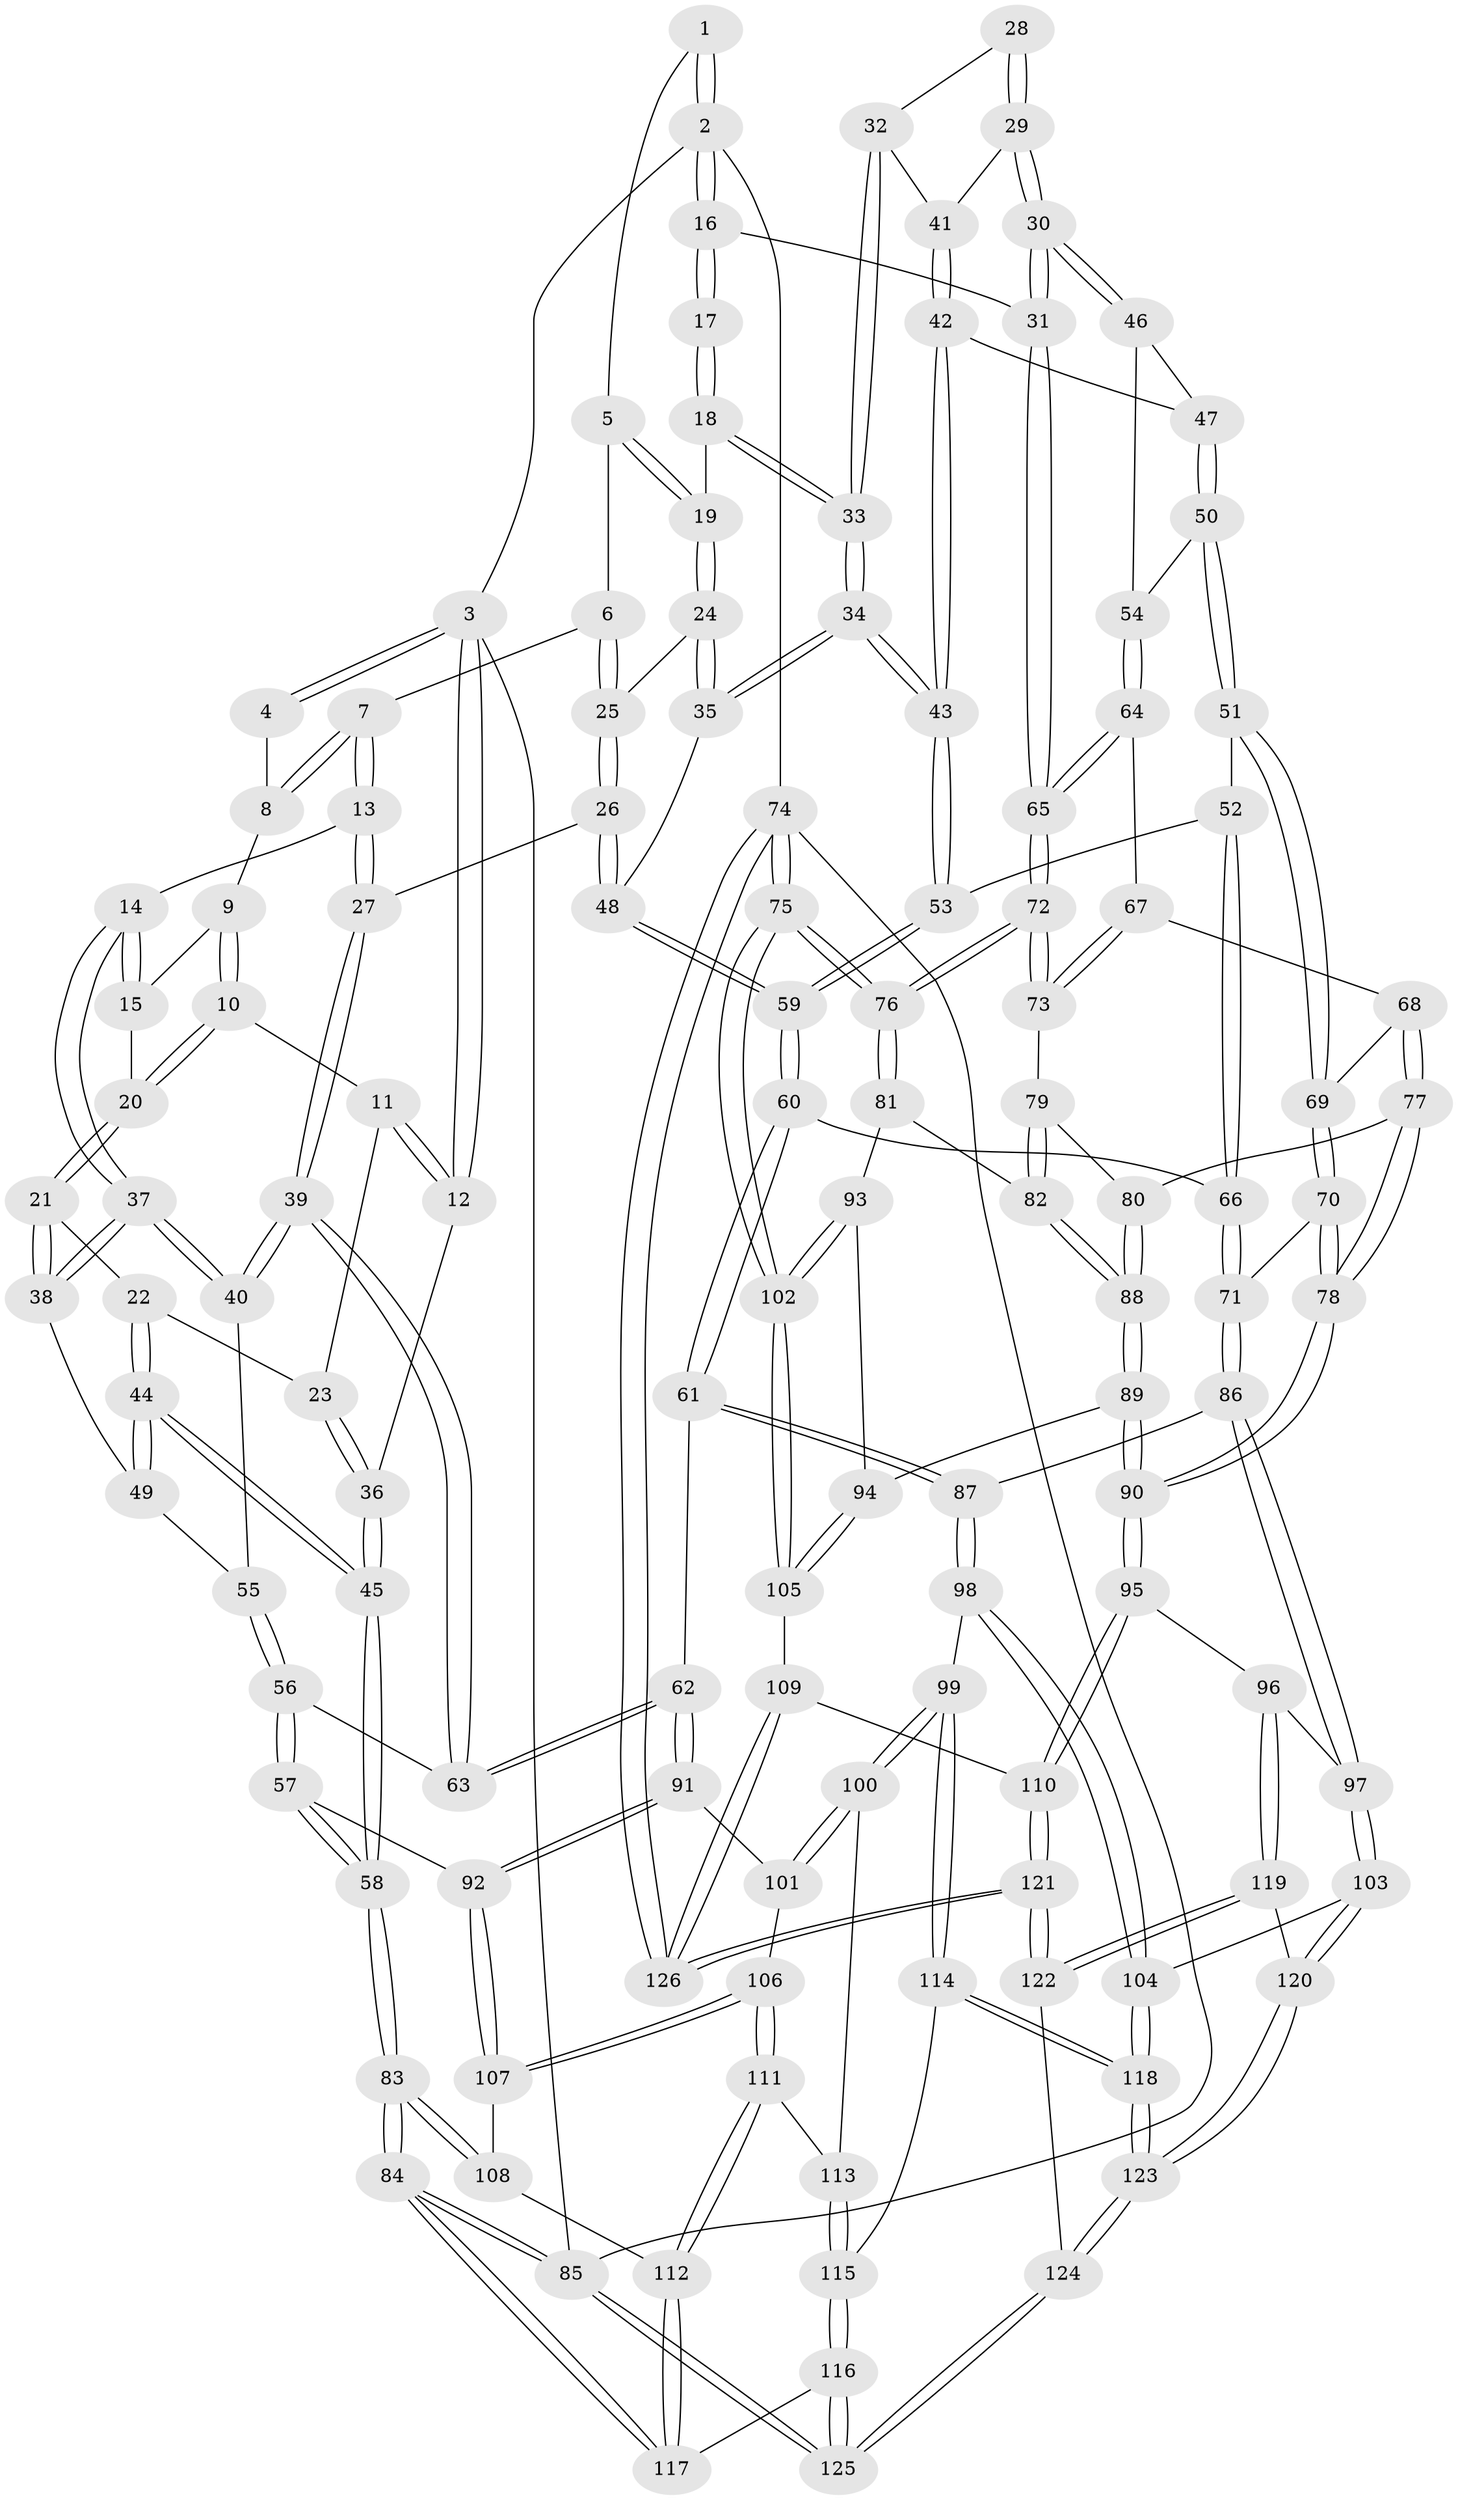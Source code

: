 // Generated by graph-tools (version 1.1) at 2025/17/03/09/25 04:17:09]
// undirected, 126 vertices, 312 edges
graph export_dot {
graph [start="1"]
  node [color=gray90,style=filled];
  1 [pos="+0.6206407109270797+0"];
  2 [pos="+1+0"];
  3 [pos="+0+0"];
  4 [pos="+0.21568494430768384+0"];
  5 [pos="+0.6194582326835799+0"];
  6 [pos="+0.387129038034606+0.11718538936260774"];
  7 [pos="+0.3576976871556431+0.11240133955542915"];
  8 [pos="+0.2323464549866081+0"];
  9 [pos="+0.2048877523048441+0.015422145892511716"];
  10 [pos="+0.11334591151777908+0.12401742824564244"];
  11 [pos="+0.10538891318248772+0.1251661659794936"];
  12 [pos="+0+0"];
  13 [pos="+0.3110676170231312+0.18090727528746678"];
  14 [pos="+0.27122280898703677+0.19269147496151176"];
  15 [pos="+0.22908442088188807+0.1522236309517657"];
  16 [pos="+1+0.0035100639964893354"];
  17 [pos="+0.7079171047129869+0.07164493891489765"];
  18 [pos="+0.69810327728815+0.06917525150093032"];
  19 [pos="+0.6426213749897935+0.025251434255882135"];
  20 [pos="+0.1546194207841322+0.19187159273031992"];
  21 [pos="+0.15759273553198527+0.254204258973762"];
  22 [pos="+0.05601130728731973+0.24687646294599153"];
  23 [pos="+0.055133872437396945+0.17220941879533583"];
  24 [pos="+0.6129648552456141+0.09814031131449967"];
  25 [pos="+0.47807999356875874+0.22608310180015492"];
  26 [pos="+0.4670449738663909+0.29480992636521963"];
  27 [pos="+0.37722515709884585+0.2882785614605627"];
  28 [pos="+0.8269298713419915+0.12237893480223744"];
  29 [pos="+1+0.13384790919072156"];
  30 [pos="+1+0.10041574843281689"];
  31 [pos="+1+0.08445513308137578"];
  32 [pos="+0.8107710587309532+0.2126111052264712"];
  33 [pos="+0.7623021410986848+0.21014383767391445"];
  34 [pos="+0.7001550388572769+0.3298055865566476"];
  35 [pos="+0.6607371575449213+0.30387432713789225"];
  36 [pos="+0+0.02657602565338564"];
  37 [pos="+0.2071002761095886+0.3039492008243928"];
  38 [pos="+0.19415003926545601+0.2933411900352693"];
  39 [pos="+0.23273186195089163+0.3545998831660258"];
  40 [pos="+0.21502774323062152+0.3235505171533748"];
  41 [pos="+0.821524261405264+0.21667220036953702"];
  42 [pos="+0.8473260143227327+0.3054256164963141"];
  43 [pos="+0.7127348338047587+0.3529562760856848"];
  44 [pos="+0+0.31182036998989754"];
  45 [pos="+0+0.3465213829981872"];
  46 [pos="+0.8724443573633465+0.30977553527713675"];
  47 [pos="+0.8562236137770283+0.3074041133090345"];
  48 [pos="+0.4760076143892393+0.30958805150482227"];
  49 [pos="+0.019694156002497056+0.3318393548886941"];
  50 [pos="+0.8270298248346366+0.43267809247694855"];
  51 [pos="+0.8054985660273831+0.44451512577420044"];
  52 [pos="+0.7136131827039411+0.37277277691676386"];
  53 [pos="+0.7131277399579323+0.3682285627992866"];
  54 [pos="+0.8962945144593081+0.40110214543376005"];
  55 [pos="+0.05111684968741497+0.3525875297254124"];
  56 [pos="+0.17185182135902277+0.49942842671198284"];
  57 [pos="+0.060383399070692574+0.5445907806289614"];
  58 [pos="+0+0.5327468023113346"];
  59 [pos="+0.4747331074145541+0.40241969634868335"];
  60 [pos="+0.47338264591024054+0.4161009251958488"];
  61 [pos="+0.3716255752348338+0.5321464853439535"];
  62 [pos="+0.25388433450768366+0.5128662620561069"];
  63 [pos="+0.2254953404950268+0.4913686110780757"];
  64 [pos="+0.9747003475010619+0.4303335702759208"];
  65 [pos="+1+0.4432065284149478"];
  66 [pos="+0.6337944156384379+0.4938053193497812"];
  67 [pos="+0.8832943204203886+0.49326981970451084"];
  68 [pos="+0.8375506799138749+0.4998808686708063"];
  69 [pos="+0.8062819935560893+0.4477800956005006"];
  70 [pos="+0.6998250755179711+0.5839330572314682"];
  71 [pos="+0.6420109388823076+0.5527794502019715"];
  72 [pos="+1+0.4933522280865675"];
  73 [pos="+0.9290596501458243+0.536577869646373"];
  74 [pos="+1+1"];
  75 [pos="+1+0.8233779469667524"];
  76 [pos="+1+0.49817071325611284"];
  77 [pos="+0.8363338215460743+0.5408975900080566"];
  78 [pos="+0.7100045845606323+0.5931974194557925"];
  79 [pos="+0.9061514692278227+0.5528469809404648"];
  80 [pos="+0.842982464216632+0.5493611061992723"];
  81 [pos="+0.9557909856414301+0.619722411572733"];
  82 [pos="+0.9180517607596023+0.6180972801455559"];
  83 [pos="+0+0.7737314687246094"];
  84 [pos="+0+1"];
  85 [pos="+0+1"];
  86 [pos="+0.5330751149265857+0.6389962126298353"];
  87 [pos="+0.3887363106668093+0.5561396351128319"];
  88 [pos="+0.8606256756864906+0.6386874674357637"];
  89 [pos="+0.8207652755835168+0.7043144773422102"];
  90 [pos="+0.7712045961202892+0.7291171858437814"];
  91 [pos="+0.2261731922164134+0.6849240345473633"];
  92 [pos="+0.10294074722332008+0.715536380862512"];
  93 [pos="+0.947762206677132+0.6939683077344087"];
  94 [pos="+0.8913631155131141+0.718433621189684"];
  95 [pos="+0.7493573427842671+0.7785913881135783"];
  96 [pos="+0.7145975455830303+0.791840366208671"];
  97 [pos="+0.5496971819405163+0.7644597549429568"];
  98 [pos="+0.35697827587186937+0.789567331272938"];
  99 [pos="+0.3534481802232101+0.7901491794546257"];
  100 [pos="+0.2933356729258782+0.7710057690406994"];
  101 [pos="+0.23631545582309052+0.7051486001431205"];
  102 [pos="+1+0.8220183583020174"];
  103 [pos="+0.4771044584504713+0.8322926932258304"];
  104 [pos="+0.44714032294386+0.8249085390153054"];
  105 [pos="+1+0.8410937569876494"];
  106 [pos="+0.15764228295078475+0.7942666184796966"];
  107 [pos="+0.09754835055481596+0.72654477461605"];
  108 [pos="+0.06928182298756297+0.744564460455559"];
  109 [pos="+0.8878387043271352+0.887474196015051"];
  110 [pos="+0.8591533285725422+0.8918179092235599"];
  111 [pos="+0.17121365219247675+0.8373900564550496"];
  112 [pos="+0.09072378464896584+0.8957154046028716"];
  113 [pos="+0.19064020438527216+0.8396551654506307"];
  114 [pos="+0.2816761726054639+0.9162838486634769"];
  115 [pos="+0.25016197052712924+0.9221603525224052"];
  116 [pos="+0.22861310291609002+0.947844845904886"];
  117 [pos="+0.07858422837914504+0.9140442523217829"];
  118 [pos="+0.3261598484015807+0.9580084574485287"];
  119 [pos="+0.6536474092296448+0.9863095544001704"];
  120 [pos="+0.48468956169959804+0.8727846845112055"];
  121 [pos="+0.7516743502976679+1"];
  122 [pos="+0.7187861075012438+1"];
  123 [pos="+0.4117019477720006+1"];
  124 [pos="+0.41164661299338196+1"];
  125 [pos="+0.17481608546310082+1"];
  126 [pos="+1+1"];
  1 -- 2;
  1 -- 2;
  1 -- 5;
  2 -- 3;
  2 -- 16;
  2 -- 16;
  2 -- 74;
  3 -- 4;
  3 -- 4;
  3 -- 12;
  3 -- 12;
  3 -- 85;
  4 -- 8;
  5 -- 6;
  5 -- 19;
  5 -- 19;
  6 -- 7;
  6 -- 25;
  6 -- 25;
  7 -- 8;
  7 -- 8;
  7 -- 13;
  7 -- 13;
  8 -- 9;
  9 -- 10;
  9 -- 10;
  9 -- 15;
  10 -- 11;
  10 -- 20;
  10 -- 20;
  11 -- 12;
  11 -- 12;
  11 -- 23;
  12 -- 36;
  13 -- 14;
  13 -- 27;
  13 -- 27;
  14 -- 15;
  14 -- 15;
  14 -- 37;
  14 -- 37;
  15 -- 20;
  16 -- 17;
  16 -- 17;
  16 -- 31;
  17 -- 18;
  17 -- 18;
  18 -- 19;
  18 -- 33;
  18 -- 33;
  19 -- 24;
  19 -- 24;
  20 -- 21;
  20 -- 21;
  21 -- 22;
  21 -- 38;
  21 -- 38;
  22 -- 23;
  22 -- 44;
  22 -- 44;
  23 -- 36;
  23 -- 36;
  24 -- 25;
  24 -- 35;
  24 -- 35;
  25 -- 26;
  25 -- 26;
  26 -- 27;
  26 -- 48;
  26 -- 48;
  27 -- 39;
  27 -- 39;
  28 -- 29;
  28 -- 29;
  28 -- 32;
  29 -- 30;
  29 -- 30;
  29 -- 41;
  30 -- 31;
  30 -- 31;
  30 -- 46;
  30 -- 46;
  31 -- 65;
  31 -- 65;
  32 -- 33;
  32 -- 33;
  32 -- 41;
  33 -- 34;
  33 -- 34;
  34 -- 35;
  34 -- 35;
  34 -- 43;
  34 -- 43;
  35 -- 48;
  36 -- 45;
  36 -- 45;
  37 -- 38;
  37 -- 38;
  37 -- 40;
  37 -- 40;
  38 -- 49;
  39 -- 40;
  39 -- 40;
  39 -- 63;
  39 -- 63;
  40 -- 55;
  41 -- 42;
  41 -- 42;
  42 -- 43;
  42 -- 43;
  42 -- 47;
  43 -- 53;
  43 -- 53;
  44 -- 45;
  44 -- 45;
  44 -- 49;
  44 -- 49;
  45 -- 58;
  45 -- 58;
  46 -- 47;
  46 -- 54;
  47 -- 50;
  47 -- 50;
  48 -- 59;
  48 -- 59;
  49 -- 55;
  50 -- 51;
  50 -- 51;
  50 -- 54;
  51 -- 52;
  51 -- 69;
  51 -- 69;
  52 -- 53;
  52 -- 66;
  52 -- 66;
  53 -- 59;
  53 -- 59;
  54 -- 64;
  54 -- 64;
  55 -- 56;
  55 -- 56;
  56 -- 57;
  56 -- 57;
  56 -- 63;
  57 -- 58;
  57 -- 58;
  57 -- 92;
  58 -- 83;
  58 -- 83;
  59 -- 60;
  59 -- 60;
  60 -- 61;
  60 -- 61;
  60 -- 66;
  61 -- 62;
  61 -- 87;
  61 -- 87;
  62 -- 63;
  62 -- 63;
  62 -- 91;
  62 -- 91;
  64 -- 65;
  64 -- 65;
  64 -- 67;
  65 -- 72;
  65 -- 72;
  66 -- 71;
  66 -- 71;
  67 -- 68;
  67 -- 73;
  67 -- 73;
  68 -- 69;
  68 -- 77;
  68 -- 77;
  69 -- 70;
  69 -- 70;
  70 -- 71;
  70 -- 78;
  70 -- 78;
  71 -- 86;
  71 -- 86;
  72 -- 73;
  72 -- 73;
  72 -- 76;
  72 -- 76;
  73 -- 79;
  74 -- 75;
  74 -- 75;
  74 -- 126;
  74 -- 126;
  74 -- 85;
  75 -- 76;
  75 -- 76;
  75 -- 102;
  75 -- 102;
  76 -- 81;
  76 -- 81;
  77 -- 78;
  77 -- 78;
  77 -- 80;
  78 -- 90;
  78 -- 90;
  79 -- 80;
  79 -- 82;
  79 -- 82;
  80 -- 88;
  80 -- 88;
  81 -- 82;
  81 -- 93;
  82 -- 88;
  82 -- 88;
  83 -- 84;
  83 -- 84;
  83 -- 108;
  83 -- 108;
  84 -- 85;
  84 -- 85;
  84 -- 117;
  84 -- 117;
  85 -- 125;
  85 -- 125;
  86 -- 87;
  86 -- 97;
  86 -- 97;
  87 -- 98;
  87 -- 98;
  88 -- 89;
  88 -- 89;
  89 -- 90;
  89 -- 90;
  89 -- 94;
  90 -- 95;
  90 -- 95;
  91 -- 92;
  91 -- 92;
  91 -- 101;
  92 -- 107;
  92 -- 107;
  93 -- 94;
  93 -- 102;
  93 -- 102;
  94 -- 105;
  94 -- 105;
  95 -- 96;
  95 -- 110;
  95 -- 110;
  96 -- 97;
  96 -- 119;
  96 -- 119;
  97 -- 103;
  97 -- 103;
  98 -- 99;
  98 -- 104;
  98 -- 104;
  99 -- 100;
  99 -- 100;
  99 -- 114;
  99 -- 114;
  100 -- 101;
  100 -- 101;
  100 -- 113;
  101 -- 106;
  102 -- 105;
  102 -- 105;
  103 -- 104;
  103 -- 120;
  103 -- 120;
  104 -- 118;
  104 -- 118;
  105 -- 109;
  106 -- 107;
  106 -- 107;
  106 -- 111;
  106 -- 111;
  107 -- 108;
  108 -- 112;
  109 -- 110;
  109 -- 126;
  109 -- 126;
  110 -- 121;
  110 -- 121;
  111 -- 112;
  111 -- 112;
  111 -- 113;
  112 -- 117;
  112 -- 117;
  113 -- 115;
  113 -- 115;
  114 -- 115;
  114 -- 118;
  114 -- 118;
  115 -- 116;
  115 -- 116;
  116 -- 117;
  116 -- 125;
  116 -- 125;
  118 -- 123;
  118 -- 123;
  119 -- 120;
  119 -- 122;
  119 -- 122;
  120 -- 123;
  120 -- 123;
  121 -- 122;
  121 -- 122;
  121 -- 126;
  121 -- 126;
  122 -- 124;
  123 -- 124;
  123 -- 124;
  124 -- 125;
  124 -- 125;
}
